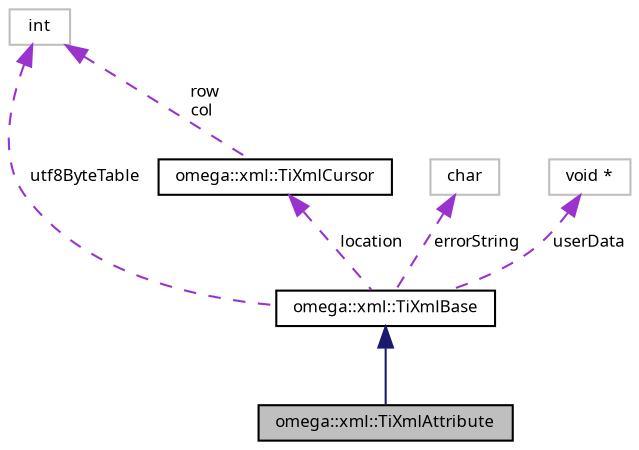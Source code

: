 digraph "omega::xml::TiXmlAttribute"
{
  bgcolor="transparent";
  edge [fontname="FreeSans.ttf",fontsize="8",labelfontname="FreeSans.ttf",labelfontsize="8"];
  node [fontname="FreeSans.ttf",fontsize="8",shape=record];
  Node1 [label="omega::xml::TiXmlAttribute",height=0.2,width=0.4,color="black", fillcolor="grey75", style="filled" fontcolor="black"];
  Node2 -> Node1 [dir="back",color="midnightblue",fontsize="8",style="solid",fontname="FreeSans.ttf"];
  Node2 [label="omega::xml::TiXmlBase",height=0.2,width=0.4,color="black",URL="$classomega_1_1xml_1_1_ti_xml_base.html",tooltip="TiXmlBase is a base class for every class in TinyXml. "];
  Node3 -> Node2 [dir="back",color="darkorchid3",fontsize="8",style="dashed",label=" location" ,fontname="FreeSans.ttf"];
  Node3 [label="omega::xml::TiXmlCursor",height=0.2,width=0.4,color="black",URL="$structomega_1_1xml_1_1_ti_xml_cursor.html"];
  Node4 -> Node3 [dir="back",color="darkorchid3",fontsize="8",style="dashed",label=" row\ncol" ,fontname="FreeSans.ttf"];
  Node4 [label="int",height=0.2,width=0.4,color="grey75"];
  Node5 -> Node2 [dir="back",color="darkorchid3",fontsize="8",style="dashed",label=" errorString" ,fontname="FreeSans.ttf"];
  Node5 [label="char",height=0.2,width=0.4,color="grey75"];
  Node4 -> Node2 [dir="back",color="darkorchid3",fontsize="8",style="dashed",label=" utf8ByteTable" ,fontname="FreeSans.ttf"];
  Node6 -> Node2 [dir="back",color="darkorchid3",fontsize="8",style="dashed",label=" userData" ,fontname="FreeSans.ttf"];
  Node6 [label="void *",height=0.2,width=0.4,color="grey75"];
}
